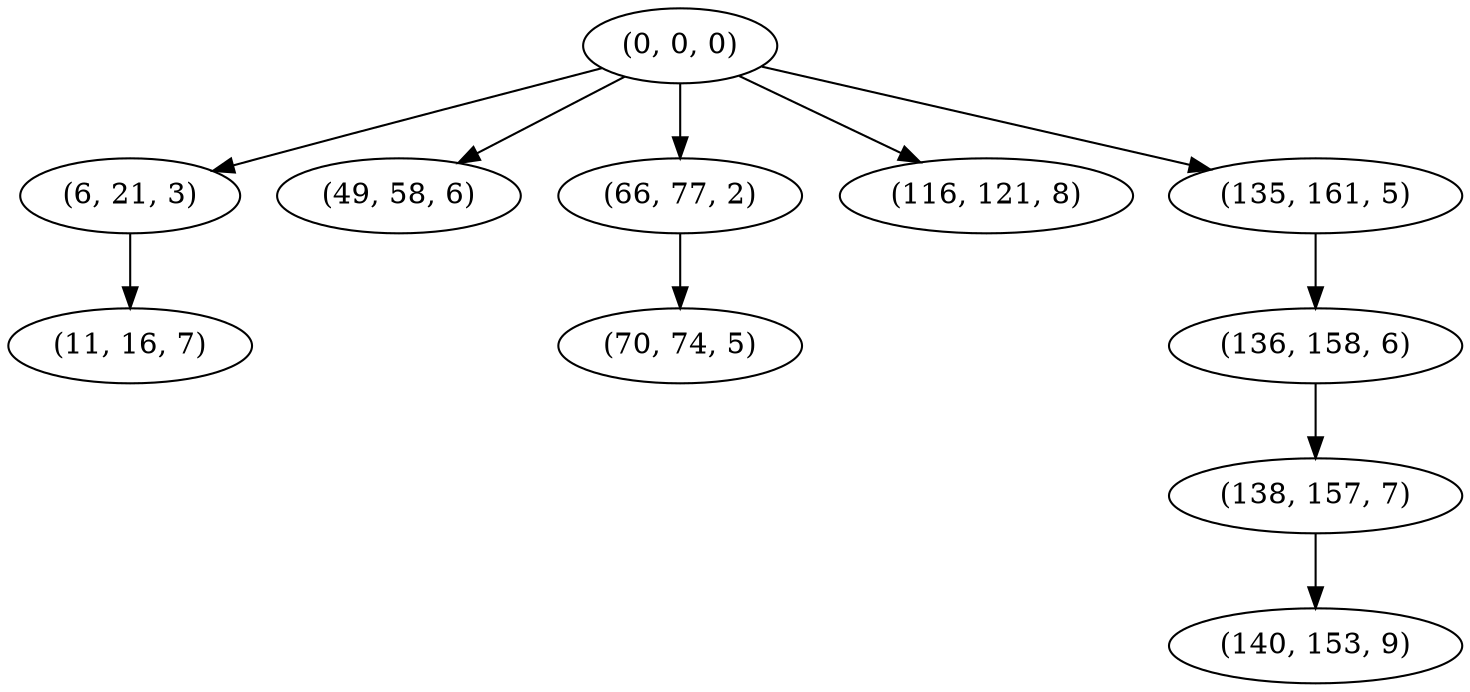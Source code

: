 digraph tree {
    "(0, 0, 0)";
    "(6, 21, 3)";
    "(11, 16, 7)";
    "(49, 58, 6)";
    "(66, 77, 2)";
    "(70, 74, 5)";
    "(116, 121, 8)";
    "(135, 161, 5)";
    "(136, 158, 6)";
    "(138, 157, 7)";
    "(140, 153, 9)";
    "(0, 0, 0)" -> "(6, 21, 3)";
    "(0, 0, 0)" -> "(49, 58, 6)";
    "(0, 0, 0)" -> "(66, 77, 2)";
    "(0, 0, 0)" -> "(116, 121, 8)";
    "(0, 0, 0)" -> "(135, 161, 5)";
    "(6, 21, 3)" -> "(11, 16, 7)";
    "(66, 77, 2)" -> "(70, 74, 5)";
    "(135, 161, 5)" -> "(136, 158, 6)";
    "(136, 158, 6)" -> "(138, 157, 7)";
    "(138, 157, 7)" -> "(140, 153, 9)";
}
